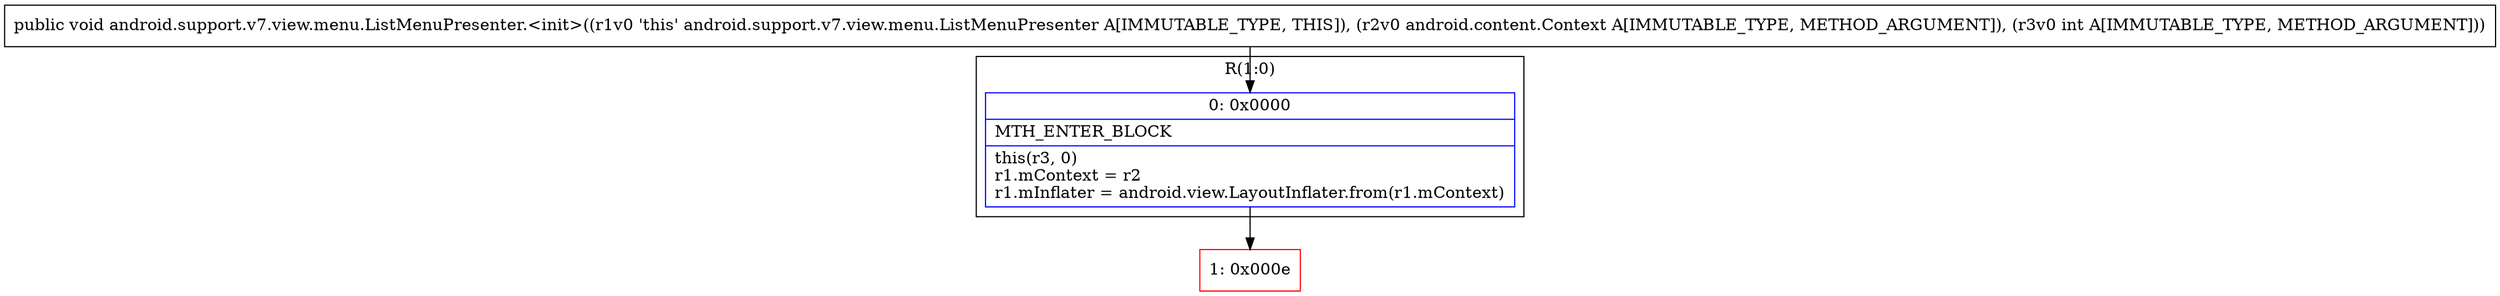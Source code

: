 digraph "CFG forandroid.support.v7.view.menu.ListMenuPresenter.\<init\>(Landroid\/content\/Context;I)V" {
subgraph cluster_Region_1386723941 {
label = "R(1:0)";
node [shape=record,color=blue];
Node_0 [shape=record,label="{0\:\ 0x0000|MTH_ENTER_BLOCK\l|this(r3, 0)\lr1.mContext = r2\lr1.mInflater = android.view.LayoutInflater.from(r1.mContext)\l}"];
}
Node_1 [shape=record,color=red,label="{1\:\ 0x000e}"];
MethodNode[shape=record,label="{public void android.support.v7.view.menu.ListMenuPresenter.\<init\>((r1v0 'this' android.support.v7.view.menu.ListMenuPresenter A[IMMUTABLE_TYPE, THIS]), (r2v0 android.content.Context A[IMMUTABLE_TYPE, METHOD_ARGUMENT]), (r3v0 int A[IMMUTABLE_TYPE, METHOD_ARGUMENT])) }"];
MethodNode -> Node_0;
Node_0 -> Node_1;
}

